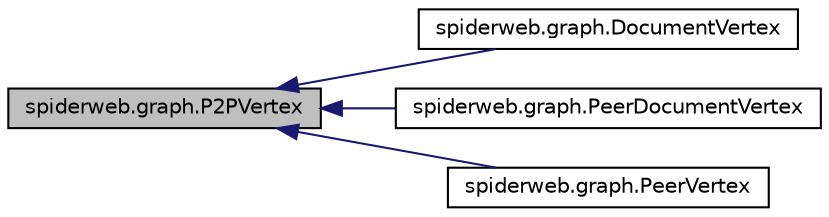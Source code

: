 digraph G
{
  edge [fontname="Helvetica",fontsize="10",labelfontname="Helvetica",labelfontsize="10"];
  node [fontname="Helvetica",fontsize="10",shape=record];
  rankdir=LR;
  Node1 [label="spiderweb.graph.P2PVertex",height=0.2,width=0.4,color="black", fillcolor="grey75", style="filled" fontcolor="black"];
  Node1 -> Node2 [dir=back,color="midnightblue",fontsize="10",style="solid",fontname="Helvetica"];
  Node2 [label="spiderweb.graph.DocumentVertex",height=0.2,width=0.4,color="black", fillcolor="white", style="filled",URL="$classspiderweb_1_1graph_1_1_document_vertex.html"];
  Node1 -> Node3 [dir=back,color="midnightblue",fontsize="10",style="solid",fontname="Helvetica"];
  Node3 [label="spiderweb.graph.PeerDocumentVertex",height=0.2,width=0.4,color="black", fillcolor="white", style="filled",URL="$classspiderweb_1_1graph_1_1_peer_document_vertex.html"];
  Node1 -> Node4 [dir=back,color="midnightblue",fontsize="10",style="solid",fontname="Helvetica"];
  Node4 [label="spiderweb.graph.PeerVertex",height=0.2,width=0.4,color="black", fillcolor="white", style="filled",URL="$classspiderweb_1_1graph_1_1_peer_vertex.html"];
}
